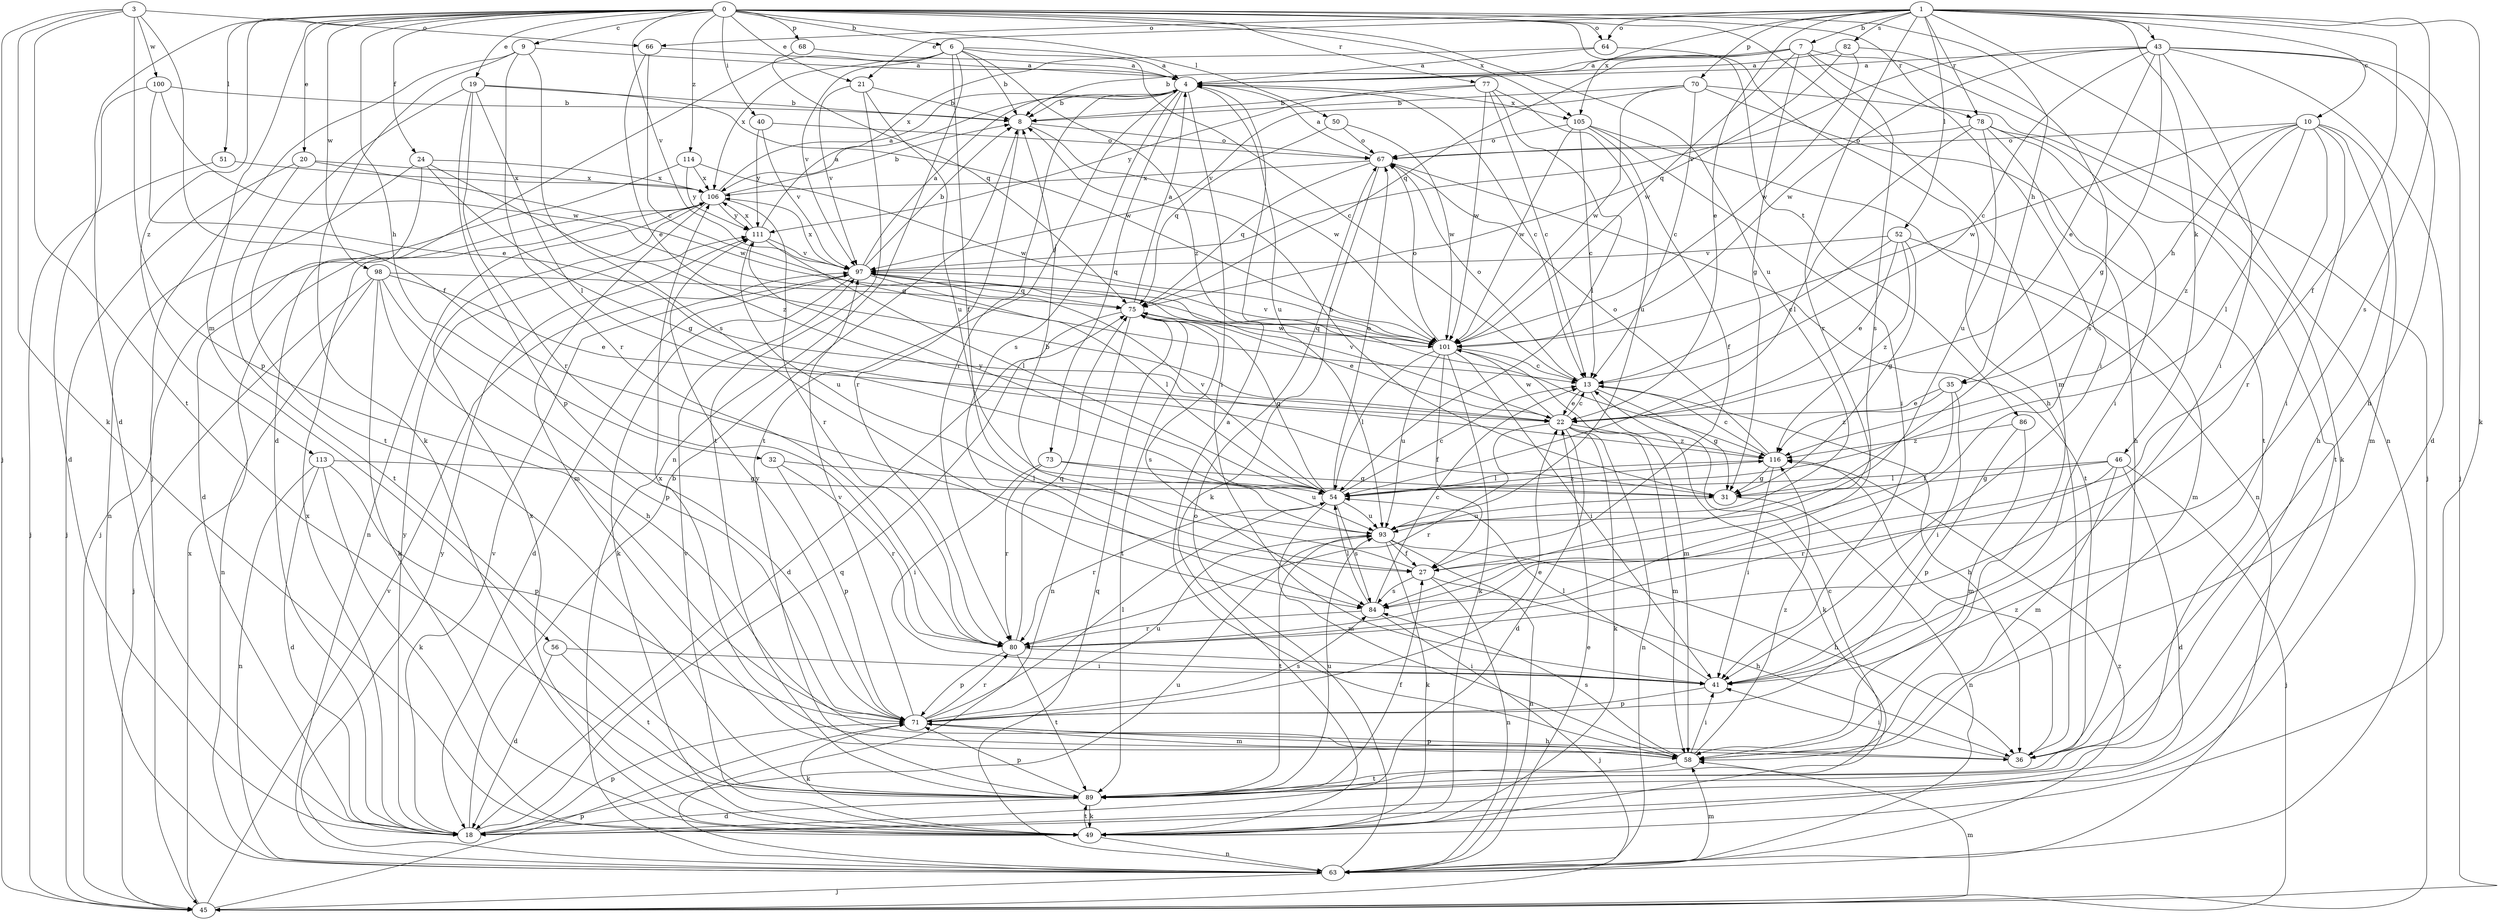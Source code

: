 strict digraph  {
0;
1;
3;
4;
6;
7;
8;
9;
10;
13;
18;
19;
20;
21;
22;
24;
27;
31;
32;
35;
36;
40;
41;
43;
45;
46;
49;
50;
51;
52;
54;
56;
58;
63;
64;
66;
67;
68;
70;
71;
73;
75;
77;
78;
80;
82;
84;
86;
89;
93;
97;
98;
100;
101;
105;
106;
111;
113;
114;
116;
0 -> 6  [label=b];
0 -> 9  [label=c];
0 -> 18  [label=d];
0 -> 19  [label=e];
0 -> 20  [label=e];
0 -> 21  [label=e];
0 -> 24  [label=f];
0 -> 32  [label=h];
0 -> 35  [label=h];
0 -> 40  [label=i];
0 -> 50  [label=l];
0 -> 51  [label=l];
0 -> 56  [label=m];
0 -> 58  [label=m];
0 -> 64  [label=o];
0 -> 68  [label=p];
0 -> 77  [label=r];
0 -> 78  [label=r];
0 -> 86  [label=t];
0 -> 93  [label=u];
0 -> 97  [label=v];
0 -> 98  [label=w];
0 -> 105  [label=x];
0 -> 113  [label=z];
0 -> 114  [label=z];
1 -> 7  [label=b];
1 -> 10  [label=c];
1 -> 21  [label=e];
1 -> 22  [label=e];
1 -> 27  [label=f];
1 -> 43  [label=j];
1 -> 46  [label=k];
1 -> 49  [label=k];
1 -> 52  [label=l];
1 -> 63  [label=n];
1 -> 64  [label=o];
1 -> 66  [label=o];
1 -> 70  [label=p];
1 -> 78  [label=r];
1 -> 80  [label=r];
1 -> 82  [label=s];
1 -> 84  [label=s];
1 -> 105  [label=x];
3 -> 27  [label=f];
3 -> 45  [label=j];
3 -> 49  [label=k];
3 -> 66  [label=o];
3 -> 71  [label=p];
3 -> 89  [label=t];
3 -> 100  [label=w];
4 -> 8  [label=b];
4 -> 13  [label=c];
4 -> 41  [label=i];
4 -> 73  [label=q];
4 -> 80  [label=r];
4 -> 84  [label=s];
4 -> 89  [label=t];
4 -> 93  [label=u];
4 -> 105  [label=x];
6 -> 4  [label=a];
6 -> 8  [label=b];
6 -> 13  [label=c];
6 -> 18  [label=d];
6 -> 27  [label=f];
6 -> 63  [label=n];
6 -> 97  [label=v];
6 -> 106  [label=x];
6 -> 116  [label=z];
7 -> 4  [label=a];
7 -> 8  [label=b];
7 -> 31  [label=g];
7 -> 41  [label=i];
7 -> 45  [label=j];
7 -> 75  [label=q];
7 -> 84  [label=s];
7 -> 101  [label=w];
8 -> 67  [label=o];
8 -> 80  [label=r];
8 -> 101  [label=w];
9 -> 4  [label=a];
9 -> 45  [label=j];
9 -> 49  [label=k];
9 -> 80  [label=r];
9 -> 84  [label=s];
10 -> 35  [label=h];
10 -> 36  [label=h];
10 -> 41  [label=i];
10 -> 54  [label=l];
10 -> 58  [label=m];
10 -> 67  [label=o];
10 -> 80  [label=r];
10 -> 101  [label=w];
10 -> 116  [label=z];
13 -> 22  [label=e];
13 -> 31  [label=g];
13 -> 36  [label=h];
13 -> 49  [label=k];
13 -> 67  [label=o];
18 -> 8  [label=b];
18 -> 71  [label=p];
18 -> 75  [label=q];
18 -> 93  [label=u];
18 -> 97  [label=v];
18 -> 106  [label=x];
18 -> 111  [label=y];
19 -> 8  [label=b];
19 -> 54  [label=l];
19 -> 71  [label=p];
19 -> 80  [label=r];
19 -> 89  [label=t];
19 -> 101  [label=w];
20 -> 45  [label=j];
20 -> 89  [label=t];
20 -> 101  [label=w];
20 -> 106  [label=x];
21 -> 8  [label=b];
21 -> 89  [label=t];
21 -> 93  [label=u];
21 -> 97  [label=v];
22 -> 13  [label=c];
22 -> 18  [label=d];
22 -> 49  [label=k];
22 -> 58  [label=m];
22 -> 63  [label=n];
22 -> 80  [label=r];
22 -> 97  [label=v];
22 -> 101  [label=w];
22 -> 116  [label=z];
24 -> 18  [label=d];
24 -> 31  [label=g];
24 -> 63  [label=n];
24 -> 106  [label=x];
24 -> 116  [label=z];
27 -> 8  [label=b];
27 -> 36  [label=h];
27 -> 63  [label=n];
27 -> 84  [label=s];
31 -> 8  [label=b];
31 -> 63  [label=n];
31 -> 93  [label=u];
32 -> 54  [label=l];
32 -> 71  [label=p];
32 -> 80  [label=r];
35 -> 22  [label=e];
35 -> 27  [label=f];
35 -> 41  [label=i];
35 -> 116  [label=z];
36 -> 41  [label=i];
36 -> 116  [label=z];
40 -> 67  [label=o];
40 -> 97  [label=v];
40 -> 111  [label=y];
41 -> 54  [label=l];
41 -> 71  [label=p];
43 -> 4  [label=a];
43 -> 13  [label=c];
43 -> 18  [label=d];
43 -> 22  [label=e];
43 -> 31  [label=g];
43 -> 36  [label=h];
43 -> 41  [label=i];
43 -> 45  [label=j];
43 -> 97  [label=v];
43 -> 101  [label=w];
45 -> 58  [label=m];
45 -> 71  [label=p];
45 -> 97  [label=v];
45 -> 106  [label=x];
46 -> 18  [label=d];
46 -> 31  [label=g];
46 -> 45  [label=j];
46 -> 54  [label=l];
46 -> 58  [label=m];
46 -> 80  [label=r];
49 -> 63  [label=n];
49 -> 89  [label=t];
49 -> 97  [label=v];
49 -> 106  [label=x];
50 -> 67  [label=o];
50 -> 75  [label=q];
50 -> 101  [label=w];
51 -> 45  [label=j];
51 -> 106  [label=x];
52 -> 13  [label=c];
52 -> 22  [label=e];
52 -> 31  [label=g];
52 -> 58  [label=m];
52 -> 97  [label=v];
52 -> 116  [label=z];
54 -> 13  [label=c];
54 -> 58  [label=m];
54 -> 67  [label=o];
54 -> 75  [label=q];
54 -> 80  [label=r];
54 -> 84  [label=s];
54 -> 93  [label=u];
54 -> 97  [label=v];
54 -> 111  [label=y];
54 -> 116  [label=z];
56 -> 18  [label=d];
56 -> 41  [label=i];
56 -> 89  [label=t];
58 -> 4  [label=a];
58 -> 41  [label=i];
58 -> 71  [label=p];
58 -> 84  [label=s];
58 -> 89  [label=t];
58 -> 106  [label=x];
58 -> 116  [label=z];
63 -> 22  [label=e];
63 -> 45  [label=j];
63 -> 58  [label=m];
63 -> 67  [label=o];
63 -> 75  [label=q];
63 -> 111  [label=y];
63 -> 116  [label=z];
64 -> 4  [label=a];
64 -> 36  [label=h];
64 -> 106  [label=x];
66 -> 4  [label=a];
66 -> 13  [label=c];
66 -> 22  [label=e];
67 -> 4  [label=a];
67 -> 49  [label=k];
67 -> 75  [label=q];
67 -> 89  [label=t];
67 -> 106  [label=x];
68 -> 4  [label=a];
68 -> 75  [label=q];
70 -> 8  [label=b];
70 -> 13  [label=c];
70 -> 49  [label=k];
70 -> 89  [label=t];
70 -> 97  [label=v];
70 -> 101  [label=w];
71 -> 22  [label=e];
71 -> 36  [label=h];
71 -> 49  [label=k];
71 -> 54  [label=l];
71 -> 58  [label=m];
71 -> 80  [label=r];
71 -> 84  [label=s];
71 -> 93  [label=u];
71 -> 97  [label=v];
71 -> 111  [label=y];
73 -> 31  [label=g];
73 -> 41  [label=i];
73 -> 80  [label=r];
73 -> 93  [label=u];
75 -> 4  [label=a];
75 -> 18  [label=d];
75 -> 22  [label=e];
75 -> 63  [label=n];
75 -> 84  [label=s];
75 -> 89  [label=t];
75 -> 101  [label=w];
77 -> 8  [label=b];
77 -> 13  [label=c];
77 -> 54  [label=l];
77 -> 93  [label=u];
77 -> 101  [label=w];
77 -> 111  [label=y];
78 -> 36  [label=h];
78 -> 41  [label=i];
78 -> 54  [label=l];
78 -> 67  [label=o];
78 -> 89  [label=t];
78 -> 93  [label=u];
80 -> 41  [label=i];
80 -> 71  [label=p];
80 -> 75  [label=q];
80 -> 89  [label=t];
82 -> 4  [label=a];
82 -> 75  [label=q];
82 -> 84  [label=s];
82 -> 101  [label=w];
84 -> 13  [label=c];
84 -> 45  [label=j];
84 -> 54  [label=l];
84 -> 80  [label=r];
86 -> 58  [label=m];
86 -> 71  [label=p];
86 -> 116  [label=z];
89 -> 13  [label=c];
89 -> 18  [label=d];
89 -> 27  [label=f];
89 -> 49  [label=k];
89 -> 71  [label=p];
89 -> 93  [label=u];
93 -> 27  [label=f];
93 -> 36  [label=h];
93 -> 49  [label=k];
93 -> 63  [label=n];
93 -> 89  [label=t];
97 -> 4  [label=a];
97 -> 8  [label=b];
97 -> 18  [label=d];
97 -> 49  [label=k];
97 -> 54  [label=l];
97 -> 75  [label=q];
97 -> 106  [label=x];
98 -> 22  [label=e];
98 -> 36  [label=h];
98 -> 45  [label=j];
98 -> 49  [label=k];
98 -> 63  [label=n];
98 -> 71  [label=p];
98 -> 75  [label=q];
100 -> 8  [label=b];
100 -> 18  [label=d];
100 -> 22  [label=e];
100 -> 101  [label=w];
101 -> 13  [label=c];
101 -> 27  [label=f];
101 -> 41  [label=i];
101 -> 49  [label=k];
101 -> 54  [label=l];
101 -> 58  [label=m];
101 -> 67  [label=o];
101 -> 75  [label=q];
101 -> 93  [label=u];
101 -> 97  [label=v];
105 -> 13  [label=c];
105 -> 27  [label=f];
105 -> 41  [label=i];
105 -> 63  [label=n];
105 -> 67  [label=o];
105 -> 101  [label=w];
106 -> 4  [label=a];
106 -> 8  [label=b];
106 -> 58  [label=m];
106 -> 63  [label=n];
106 -> 80  [label=r];
106 -> 111  [label=y];
111 -> 4  [label=a];
111 -> 54  [label=l];
111 -> 93  [label=u];
111 -> 97  [label=v];
111 -> 106  [label=x];
113 -> 18  [label=d];
113 -> 31  [label=g];
113 -> 49  [label=k];
113 -> 63  [label=n];
113 -> 71  [label=p];
114 -> 45  [label=j];
114 -> 101  [label=w];
114 -> 106  [label=x];
114 -> 111  [label=y];
116 -> 13  [label=c];
116 -> 31  [label=g];
116 -> 41  [label=i];
116 -> 54  [label=l];
116 -> 67  [label=o];
}
